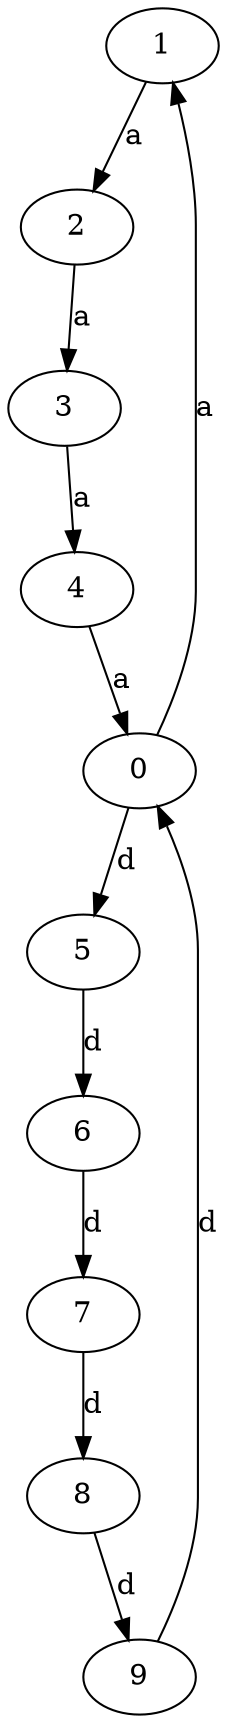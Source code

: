 digraph  {
1;
2;
3;
4;
0;
5;
6;
7;
8;
9;
1 -> 2  [key=0, label=a];
2 -> 3  [key=0, label=a];
3 -> 4  [key=0, label=a];
4 -> 0  [key=0, label=a];
0 -> 1  [key=0, label=a];
0 -> 5  [key=0, label=d];
5 -> 6  [key=0, label=d];
6 -> 7  [key=0, label=d];
7 -> 8  [key=0, label=d];
8 -> 9  [key=0, label=d];
9 -> 0  [key=0, label=d];
}
